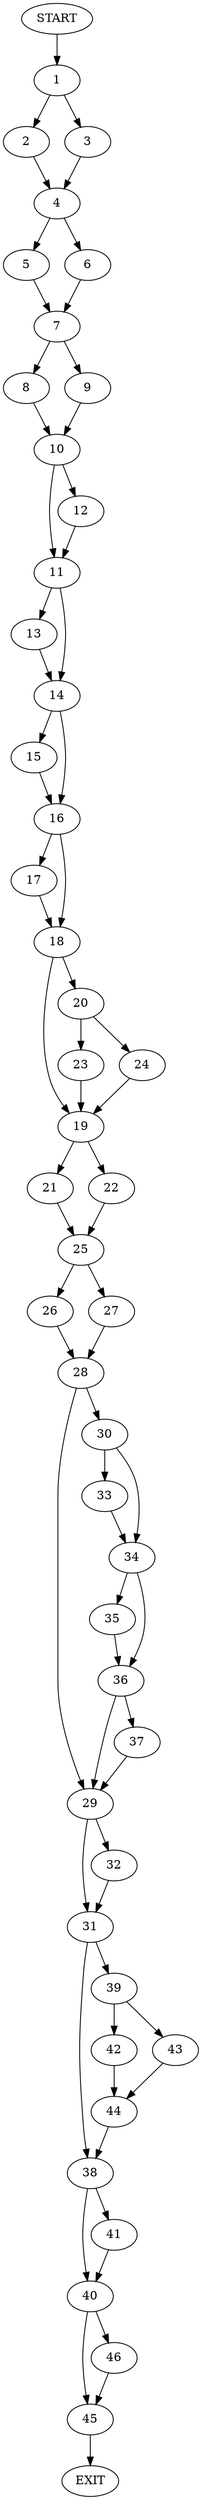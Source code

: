 digraph {
0 [label="START"]
47 [label="EXIT"]
0 -> 1
1 -> 2
1 -> 3
3 -> 4
2 -> 4
4 -> 5
4 -> 6
6 -> 7
5 -> 7
7 -> 8
7 -> 9
9 -> 10
8 -> 10
10 -> 11
10 -> 12
11 -> 13
11 -> 14
12 -> 11
13 -> 14
14 -> 15
14 -> 16
15 -> 16
16 -> 17
16 -> 18
18 -> 19
18 -> 20
17 -> 18
19 -> 21
19 -> 22
20 -> 23
20 -> 24
23 -> 19
24 -> 19
21 -> 25
22 -> 25
25 -> 26
25 -> 27
27 -> 28
26 -> 28
28 -> 29
28 -> 30
29 -> 31
29 -> 32
30 -> 33
30 -> 34
34 -> 35
34 -> 36
33 -> 34
35 -> 36
36 -> 29
36 -> 37
37 -> 29
32 -> 31
31 -> 38
31 -> 39
38 -> 40
38 -> 41
39 -> 42
39 -> 43
42 -> 44
43 -> 44
44 -> 38
40 -> 45
40 -> 46
41 -> 40
45 -> 47
46 -> 45
}
